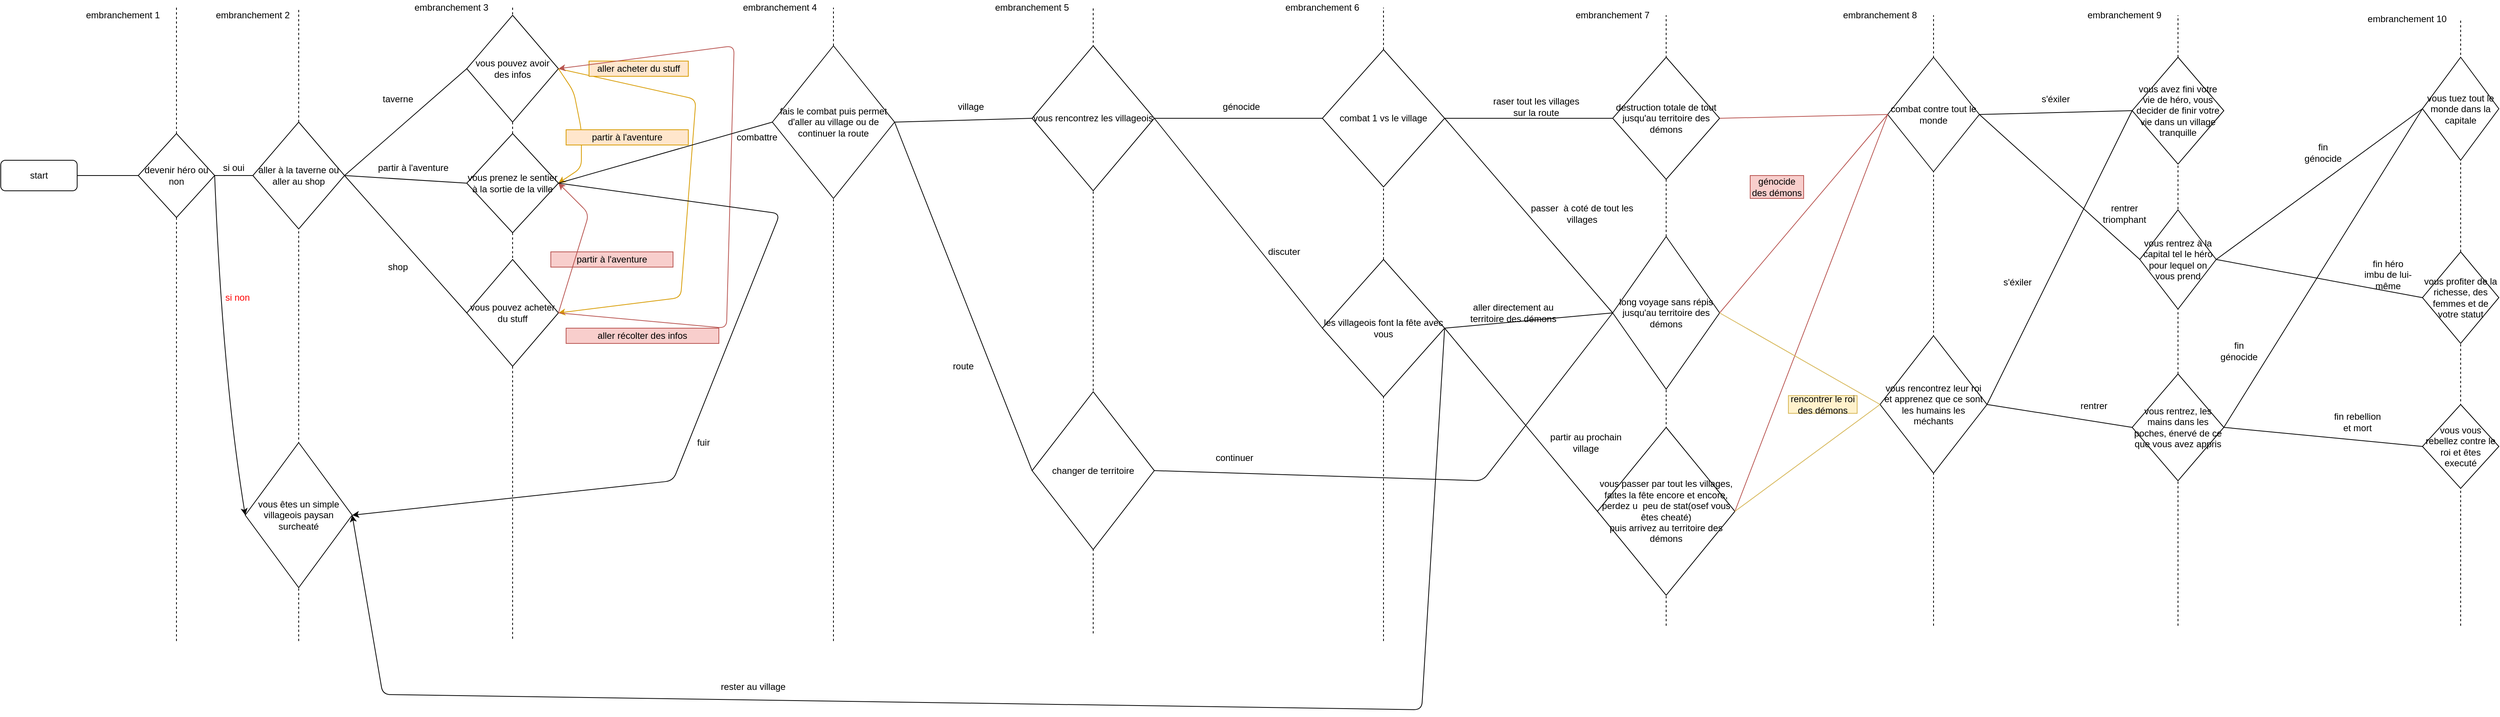 <mxfile version="12.4.8" type="device"><diagram id="WNR3IJRcRdS5rpUa098P" name="Page-1"><mxGraphModel dx="1221" dy="676" grid="1" gridSize="10" guides="1" tooltips="1" connect="1" arrows="1" fold="1" page="1" pageScale="1" pageWidth="827" pageHeight="1169" math="0" shadow="0"><root><mxCell id="0"/><mxCell id="1" parent="0"/><mxCell id="Y3_KCxADAVXzS3oH3zHG-21" value="" style="endArrow=none;dashed=1;html=1;" edge="1" parent="1" source="Y3_KCxADAVXzS3oH3zHG-20"><mxGeometry width="50" height="50" relative="1" as="geometry"><mxPoint x="1100" y="870" as="sourcePoint"/><mxPoint x="1100" y="40" as="targetPoint"/></mxGeometry></mxCell><mxCell id="ZZHbnm0eMtuZNwXHr5Hz-12" value="" style="endArrow=none;dashed=1;html=1;" parent="1" target="ZZHbnm0eMtuZNwXHr5Hz-11" edge="1"><mxGeometry width="50" height="50" relative="1" as="geometry"><mxPoint x="400" y="870" as="sourcePoint"/><mxPoint x="400" y="40" as="targetPoint"/></mxGeometry></mxCell><mxCell id="ZZHbnm0eMtuZNwXHr5Hz-1" value="devenir héro ou non" style="rhombus;whiteSpace=wrap;html=1;" parent="1" vertex="1"><mxGeometry x="190" y="205" width="100" height="110" as="geometry"/></mxCell><mxCell id="ZZHbnm0eMtuZNwXHr5Hz-2" value="start" style="rounded=1;whiteSpace=wrap;html=1;" parent="1" vertex="1"><mxGeometry x="10" y="240" width="100" height="40" as="geometry"/></mxCell><mxCell id="ZZHbnm0eMtuZNwXHr5Hz-3" value="" style="endArrow=none;dashed=1;html=1;entryX=0.5;entryY=0;entryDx=0;entryDy=0;" parent="1" target="ZZHbnm0eMtuZNwXHr5Hz-1" edge="1"><mxGeometry width="50" height="50" relative="1" as="geometry"><mxPoint x="240" y="40" as="sourcePoint"/><mxPoint x="90" y="340" as="targetPoint"/></mxGeometry></mxCell><mxCell id="ZZHbnm0eMtuZNwXHr5Hz-4" value="" style="endArrow=none;dashed=1;html=1;entryX=0.5;entryY=1;entryDx=0;entryDy=0;" parent="1" target="ZZHbnm0eMtuZNwXHr5Hz-1" edge="1"><mxGeometry width="50" height="50" relative="1" as="geometry"><mxPoint x="240" y="870" as="sourcePoint"/><mxPoint x="90" y="340" as="targetPoint"/></mxGeometry></mxCell><mxCell id="ZZHbnm0eMtuZNwXHr5Hz-5" value="embranchement 1" style="text;html=1;strokeColor=none;fillColor=none;align=center;verticalAlign=middle;whiteSpace=wrap;rounded=0;" parent="1" vertex="1"><mxGeometry x="110" y="40" width="120" height="20" as="geometry"/></mxCell><mxCell id="ZZHbnm0eMtuZNwXHr5Hz-6" value="" style="endArrow=none;html=1;entryX=1;entryY=0.5;entryDx=0;entryDy=0;exitX=0;exitY=0.5;exitDx=0;exitDy=0;" parent="1" source="ZZHbnm0eMtuZNwXHr5Hz-1" target="ZZHbnm0eMtuZNwXHr5Hz-2" edge="1"><mxGeometry width="50" height="50" relative="1" as="geometry"><mxPoint x="10" y="590" as="sourcePoint"/><mxPoint x="60" y="540" as="targetPoint"/></mxGeometry></mxCell><mxCell id="ZZHbnm0eMtuZNwXHr5Hz-7" value="" style="endArrow=none;dashed=1;html=1;" parent="1" source="ZZHbnm0eMtuZNwXHr5Hz-11" edge="1"><mxGeometry width="50" height="50" relative="1" as="geometry"><mxPoint x="400" y="520" as="sourcePoint"/><mxPoint x="400" y="40" as="targetPoint"/></mxGeometry></mxCell><mxCell id="ZZHbnm0eMtuZNwXHr5Hz-8" value="vous êtes un simple villageois paysan surcheaté" style="rhombus;whiteSpace=wrap;html=1;" parent="1" vertex="1"><mxGeometry x="330" y="610" width="140" height="190" as="geometry"/></mxCell><mxCell id="ZZHbnm0eMtuZNwXHr5Hz-10" value="" style="curved=1;endArrow=classic;html=1;exitX=1;exitY=0.5;exitDx=0;exitDy=0;entryX=0;entryY=0.5;entryDx=0;entryDy=0;" parent="1" source="ZZHbnm0eMtuZNwXHr5Hz-1" target="ZZHbnm0eMtuZNwXHr5Hz-8" edge="1"><mxGeometry width="50" height="50" relative="1" as="geometry"><mxPoint x="10" y="590" as="sourcePoint"/><mxPoint x="990" y="330" as="targetPoint"/><Array as="points"><mxPoint x="300" y="520"/></Array></mxGeometry></mxCell><mxCell id="ZZHbnm0eMtuZNwXHr5Hz-11" value="aller à la taverne ou aller au shop" style="rhombus;whiteSpace=wrap;html=1;" parent="1" vertex="1"><mxGeometry x="340" y="190" width="120" height="140" as="geometry"/></mxCell><mxCell id="ZZHbnm0eMtuZNwXHr5Hz-13" value="" style="endArrow=none;html=1;exitX=0;exitY=0.5;exitDx=0;exitDy=0;" parent="1" source="ZZHbnm0eMtuZNwXHr5Hz-11" edge="1"><mxGeometry width="50" height="50" relative="1" as="geometry"><mxPoint x="10" y="690" as="sourcePoint"/><mxPoint x="290" y="260" as="targetPoint"/></mxGeometry></mxCell><mxCell id="ZZHbnm0eMtuZNwXHr5Hz-14" value="si non" style="text;html=1;align=center;verticalAlign=middle;whiteSpace=wrap;rounded=0;fontColor=#FF0000;" parent="1" vertex="1"><mxGeometry x="300" y="410" width="40" height="20" as="geometry"/></mxCell><mxCell id="ZZHbnm0eMtuZNwXHr5Hz-15" value="si oui" style="text;html=1;strokeColor=none;fillColor=none;align=center;verticalAlign=middle;whiteSpace=wrap;rounded=0;fontColor=#000000;" parent="1" vertex="1"><mxGeometry x="295" y="240" width="40" height="20" as="geometry"/></mxCell><mxCell id="ZZHbnm0eMtuZNwXHr5Hz-18" value="" style="endArrow=none;dashed=1;html=1;fontColor=#000000;" parent="1" source="ZZHbnm0eMtuZNwXHr5Hz-17" edge="1"><mxGeometry width="50" height="50" relative="1" as="geometry"><mxPoint x="520" y="40" as="sourcePoint"/><mxPoint x="680" y="870" as="targetPoint"/></mxGeometry></mxCell><mxCell id="ZZHbnm0eMtuZNwXHr5Hz-16" value="vous pouvez avoir des infos" style="rhombus;whiteSpace=wrap;html=1;" parent="1" vertex="1"><mxGeometry x="620" y="50" width="120" height="140" as="geometry"/></mxCell><mxCell id="ZZHbnm0eMtuZNwXHr5Hz-19" value="" style="endArrow=none;dashed=1;html=1;fontColor=#000000;" parent="1" target="ZZHbnm0eMtuZNwXHr5Hz-16" edge="1"><mxGeometry width="50" height="50" relative="1" as="geometry"><mxPoint x="680" y="40" as="sourcePoint"/><mxPoint x="520" y="520" as="targetPoint"/></mxGeometry></mxCell><mxCell id="ZZHbnm0eMtuZNwXHr5Hz-20" value="" style="endArrow=none;html=1;fontColor=#000000;entryX=1;entryY=0.5;entryDx=0;entryDy=0;exitX=0;exitY=0.5;exitDx=0;exitDy=0;" parent="1" source="ZZHbnm0eMtuZNwXHr5Hz-16" target="ZZHbnm0eMtuZNwXHr5Hz-11" edge="1"><mxGeometry width="50" height="50" relative="1" as="geometry"><mxPoint x="70" y="690" as="sourcePoint"/><mxPoint x="120" y="640" as="targetPoint"/></mxGeometry></mxCell><mxCell id="ZZHbnm0eMtuZNwXHr5Hz-21" value="" style="endArrow=none;html=1;fontColor=#000000;entryX=0;entryY=0.5;entryDx=0;entryDy=0;exitX=1;exitY=0.5;exitDx=0;exitDy=0;" parent="1" source="ZZHbnm0eMtuZNwXHr5Hz-11" target="ZZHbnm0eMtuZNwXHr5Hz-17" edge="1"><mxGeometry width="50" height="50" relative="1" as="geometry"><mxPoint x="70" y="690" as="sourcePoint"/><mxPoint x="520" y="380" as="targetPoint"/></mxGeometry></mxCell><mxCell id="ZZHbnm0eMtuZNwXHr5Hz-22" value="taverne" style="text;html=1;strokeColor=none;fillColor=none;align=center;verticalAlign=middle;whiteSpace=wrap;rounded=0;fontColor=#000000;" parent="1" vertex="1"><mxGeometry x="510" y="150" width="40" height="20" as="geometry"/></mxCell><mxCell id="ZZHbnm0eMtuZNwXHr5Hz-23" value="&lt;div&gt;shop&lt;/div&gt;" style="text;html=1;strokeColor=none;fillColor=none;align=center;verticalAlign=middle;whiteSpace=wrap;rounded=0;fontColor=#000000;direction=south;" parent="1" vertex="1"><mxGeometry x="520" y="360" width="20" height="40" as="geometry"/></mxCell><mxCell id="ZZHbnm0eMtuZNwXHr5Hz-24" value="embranchement 2" style="text;html=1;strokeColor=none;fillColor=none;align=center;verticalAlign=middle;whiteSpace=wrap;rounded=0;" parent="1" vertex="1"><mxGeometry x="280" y="40" width="120" height="20" as="geometry"/></mxCell><mxCell id="ZZHbnm0eMtuZNwXHr5Hz-27" value="embranchement 3" style="text;html=1;strokeColor=none;fillColor=none;align=center;verticalAlign=middle;whiteSpace=wrap;rounded=0;" parent="1" vertex="1"><mxGeometry x="540" y="30" width="120" height="20" as="geometry"/></mxCell><mxCell id="ZZHbnm0eMtuZNwXHr5Hz-17" value="vous pouvez acheter du stuff" style="rhombus;whiteSpace=wrap;html=1;" parent="1" vertex="1"><mxGeometry x="620" y="370" width="120" height="140" as="geometry"/></mxCell><mxCell id="Y3_KCxADAVXzS3oH3zHG-1" value="" style="endArrow=none;dashed=1;html=1;fontColor=#000000;" edge="1" parent="1" source="Y3_KCxADAVXzS3oH3zHG-2" target="ZZHbnm0eMtuZNwXHr5Hz-17"><mxGeometry width="50" height="50" relative="1" as="geometry"><mxPoint x="580" y="215" as="sourcePoint"/><mxPoint x="580" y="520" as="targetPoint"/></mxGeometry></mxCell><mxCell id="Y3_KCxADAVXzS3oH3zHG-2" value="vous prenez le sentier à la sortie de la ville" style="rhombus;whiteSpace=wrap;html=1;" vertex="1" parent="1"><mxGeometry x="620" y="205" width="120" height="130" as="geometry"/></mxCell><mxCell id="Y3_KCxADAVXzS3oH3zHG-3" value="" style="endArrow=none;dashed=1;html=1;fontColor=#000000;" edge="1" parent="1" source="ZZHbnm0eMtuZNwXHr5Hz-16" target="Y3_KCxADAVXzS3oH3zHG-2"><mxGeometry width="50" height="50" relative="1" as="geometry"><mxPoint x="580" y="190" as="sourcePoint"/><mxPoint x="580" y="355" as="targetPoint"/></mxGeometry></mxCell><mxCell id="Y3_KCxADAVXzS3oH3zHG-4" value="" style="endArrow=none;html=1;exitX=0;exitY=0.5;exitDx=0;exitDy=0;" edge="1" parent="1" source="Y3_KCxADAVXzS3oH3zHG-2"><mxGeometry width="50" height="50" relative="1" as="geometry"><mxPoint x="10" y="690" as="sourcePoint"/><mxPoint x="460" y="260" as="targetPoint"/></mxGeometry></mxCell><mxCell id="Y3_KCxADAVXzS3oH3zHG-6" value="partir à l'aventure" style="text;html=1;strokeColor=none;fillColor=none;align=center;verticalAlign=middle;whiteSpace=wrap;rounded=0;" vertex="1" parent="1"><mxGeometry x="470" y="240" width="160" height="20" as="geometry"/></mxCell><mxCell id="Y3_KCxADAVXzS3oH3zHG-9" value="" style="endArrow=classic;html=1;entryX=1;entryY=0.5;entryDx=0;entryDy=0;exitX=1;exitY=0.5;exitDx=0;exitDy=0;fillColor=#ffe6cc;strokeColor=#d79b00;" edge="1" parent="1" source="ZZHbnm0eMtuZNwXHr5Hz-16" target="Y3_KCxADAVXzS3oH3zHG-2"><mxGeometry width="50" height="50" relative="1" as="geometry"><mxPoint x="10" y="940" as="sourcePoint"/><mxPoint x="60" y="890" as="targetPoint"/><Array as="points"><mxPoint x="760" y="150"/><mxPoint x="770" y="200"/><mxPoint x="770" y="250"/></Array></mxGeometry></mxCell><mxCell id="Y3_KCxADAVXzS3oH3zHG-11" value="partir à l'aventure" style="text;html=1;strokeColor=#b85450;fillColor=#f8cecc;align=center;verticalAlign=middle;whiteSpace=wrap;rounded=0;" vertex="1" parent="1"><mxGeometry x="730" y="360" width="160" height="20" as="geometry"/></mxCell><mxCell id="Y3_KCxADAVXzS3oH3zHG-13" value="" style="endArrow=classic;html=1;entryX=1;entryY=0.5;entryDx=0;entryDy=0;fillColor=#ffe6cc;strokeColor=#d79b00;" edge="1" parent="1" target="ZZHbnm0eMtuZNwXHr5Hz-17"><mxGeometry width="50" height="50" relative="1" as="geometry"><mxPoint x="740" y="120" as="sourcePoint"/><mxPoint x="60" y="930" as="targetPoint"/><Array as="points"><mxPoint x="920" y="160"/><mxPoint x="900" y="420"/></Array></mxGeometry></mxCell><mxCell id="Y3_KCxADAVXzS3oH3zHG-14" value="aller acheter du stuff" style="text;html=1;strokeColor=#d79b00;fillColor=#ffe6cc;align=center;verticalAlign=middle;whiteSpace=wrap;rounded=0;" vertex="1" parent="1"><mxGeometry x="780" y="110" width="130" height="20" as="geometry"/></mxCell><mxCell id="Y3_KCxADAVXzS3oH3zHG-15" value="" style="endArrow=classic;html=1;entryX=1;entryY=0.5;entryDx=0;entryDy=0;fillColor=#f8cecc;strokeColor=#b85450;" edge="1" parent="1" target="Y3_KCxADAVXzS3oH3zHG-2"><mxGeometry width="50" height="50" relative="1" as="geometry"><mxPoint x="740" y="440" as="sourcePoint"/><mxPoint x="860" y="400" as="targetPoint"/><Array as="points"><mxPoint x="780" y="310"/></Array></mxGeometry></mxCell><mxCell id="Y3_KCxADAVXzS3oH3zHG-16" value="partir à l'aventure" style="text;html=1;strokeColor=#d79b00;fillColor=#ffe6cc;align=center;verticalAlign=middle;whiteSpace=wrap;rounded=0;" vertex="1" parent="1"><mxGeometry x="750" y="200" width="160" height="20" as="geometry"/></mxCell><mxCell id="Y3_KCxADAVXzS3oH3zHG-17" value="" style="endArrow=classic;html=1;exitX=1;exitY=0.5;exitDx=0;exitDy=0;fillColor=#f8cecc;strokeColor=#b85450;" edge="1" parent="1" source="ZZHbnm0eMtuZNwXHr5Hz-17"><mxGeometry width="50" height="50" relative="1" as="geometry"><mxPoint x="790" y="510" as="sourcePoint"/><mxPoint x="740" y="120" as="targetPoint"/><Array as="points"><mxPoint x="960" y="460"/><mxPoint x="970" y="90"/></Array></mxGeometry></mxCell><mxCell id="Y3_KCxADAVXzS3oH3zHG-18" value="aller récolter des infos" style="text;html=1;strokeColor=#b85450;fillColor=#f8cecc;align=center;verticalAlign=middle;whiteSpace=wrap;rounded=0;" vertex="1" parent="1"><mxGeometry x="750" y="460" width="200" height="20" as="geometry"/></mxCell><mxCell id="Y3_KCxADAVXzS3oH3zHG-19" value="" style="endArrow=none;html=1;entryX=1;entryY=0.5;entryDx=0;entryDy=0;exitX=0;exitY=0.5;exitDx=0;exitDy=0;" edge="1" parent="1" source="Y3_KCxADAVXzS3oH3zHG-20" target="Y3_KCxADAVXzS3oH3zHG-2"><mxGeometry width="50" height="50" relative="1" as="geometry"><mxPoint x="1050" y="270" as="sourcePoint"/><mxPoint x="60" y="890" as="targetPoint"/></mxGeometry></mxCell><mxCell id="Y3_KCxADAVXzS3oH3zHG-22" value="embranchement 4" style="text;html=1;strokeColor=none;fillColor=none;align=center;verticalAlign=middle;whiteSpace=wrap;rounded=0;" vertex="1" parent="1"><mxGeometry x="970" y="30" width="120" height="20" as="geometry"/></mxCell><mxCell id="Y3_KCxADAVXzS3oH3zHG-20" value="fais le combat puis permet d'aller au village ou de continuer la route" style="rhombus;whiteSpace=wrap;html=1;" vertex="1" parent="1"><mxGeometry x="1020" y="90" width="160" height="200" as="geometry"/></mxCell><mxCell id="Y3_KCxADAVXzS3oH3zHG-23" value="" style="endArrow=none;dashed=1;html=1;" edge="1" parent="1" target="Y3_KCxADAVXzS3oH3zHG-20"><mxGeometry width="50" height="50" relative="1" as="geometry"><mxPoint x="1100" y="870.0" as="sourcePoint"/><mxPoint x="1100" y="40" as="targetPoint"/></mxGeometry></mxCell><mxCell id="Y3_KCxADAVXzS3oH3zHG-24" value="combattre" style="text;html=1;strokeColor=none;fillColor=none;align=center;verticalAlign=middle;whiteSpace=wrap;rounded=0;" vertex="1" parent="1"><mxGeometry x="980" y="200" width="40" height="20" as="geometry"/></mxCell><mxCell id="Y3_KCxADAVXzS3oH3zHG-26" value="" style="endArrow=classic;html=1;exitX=1;exitY=0.5;exitDx=0;exitDy=0;entryX=1;entryY=0.5;entryDx=0;entryDy=0;" edge="1" parent="1" source="Y3_KCxADAVXzS3oH3zHG-2" target="ZZHbnm0eMtuZNwXHr5Hz-8"><mxGeometry width="50" height="50" relative="1" as="geometry"><mxPoint x="740" y="280" as="sourcePoint"/><mxPoint x="360" y="890" as="targetPoint"/><Array as="points"><mxPoint x="1030" y="310"/><mxPoint x="890" y="660"/></Array></mxGeometry></mxCell><mxCell id="Y3_KCxADAVXzS3oH3zHG-27" value="fuir" style="text;html=1;strokeColor=none;fillColor=none;align=center;verticalAlign=middle;whiteSpace=wrap;rounded=0;" vertex="1" parent="1"><mxGeometry x="910" y="600" width="40" height="20" as="geometry"/></mxCell><mxCell id="Y3_KCxADAVXzS3oH3zHG-28" value="" style="endArrow=none;dashed=1;html=1;" edge="1" parent="1"><mxGeometry width="50" height="50" relative="1" as="geometry"><mxPoint x="1440" y="860" as="sourcePoint"/><mxPoint x="1440" y="40" as="targetPoint"/></mxGeometry></mxCell><mxCell id="Y3_KCxADAVXzS3oH3zHG-29" value="embranchement 5" style="text;html=1;strokeColor=none;fillColor=none;align=center;verticalAlign=middle;whiteSpace=wrap;rounded=0;" vertex="1" parent="1"><mxGeometry x="1300" y="30" width="120" height="20" as="geometry"/></mxCell><mxCell id="Y3_KCxADAVXzS3oH3zHG-30" value="changer de territoire" style="rhombus;whiteSpace=wrap;html=1;" vertex="1" parent="1"><mxGeometry x="1360" y="543.29" width="160" height="206.71" as="geometry"/></mxCell><mxCell id="Y3_KCxADAVXzS3oH3zHG-31" value="&lt;div&gt;vous rencontrez les villageois&lt;/div&gt;" style="rhombus;whiteSpace=wrap;html=1;" vertex="1" parent="1"><mxGeometry x="1360" y="90" width="160" height="190" as="geometry"/></mxCell><mxCell id="Y3_KCxADAVXzS3oH3zHG-32" value="" style="endArrow=none;html=1;entryX=1;entryY=0.5;entryDx=0;entryDy=0;exitX=0;exitY=0.5;exitDx=0;exitDy=0;" edge="1" parent="1" source="Y3_KCxADAVXzS3oH3zHG-30" target="Y3_KCxADAVXzS3oH3zHG-20"><mxGeometry width="50" height="50" relative="1" as="geometry"><mxPoint x="470" y="940" as="sourcePoint"/><mxPoint x="520" y="890" as="targetPoint"/></mxGeometry></mxCell><mxCell id="Y3_KCxADAVXzS3oH3zHG-33" value="" style="endArrow=none;html=1;entryX=0;entryY=0.5;entryDx=0;entryDy=0;" edge="1" parent="1" target="Y3_KCxADAVXzS3oH3zHG-31"><mxGeometry width="50" height="50" relative="1" as="geometry"><mxPoint x="1180" y="190" as="sourcePoint"/><mxPoint x="520" y="890" as="targetPoint"/></mxGeometry></mxCell><mxCell id="Y3_KCxADAVXzS3oH3zHG-34" value="village" style="text;html=1;strokeColor=none;fillColor=none;align=center;verticalAlign=middle;whiteSpace=wrap;rounded=0;" vertex="1" parent="1"><mxGeometry x="1260" y="160" width="40" height="20" as="geometry"/></mxCell><mxCell id="Y3_KCxADAVXzS3oH3zHG-35" value="route" style="text;html=1;strokeColor=none;fillColor=none;align=center;verticalAlign=middle;whiteSpace=wrap;rounded=0;" vertex="1" parent="1"><mxGeometry x="1250" y="500" width="40" height="20" as="geometry"/></mxCell><mxCell id="Y3_KCxADAVXzS3oH3zHG-36" value="" style="endArrow=none;dashed=1;html=1;" edge="1" parent="1" source="Y3_KCxADAVXzS3oH3zHG-38"><mxGeometry width="50" height="50" relative="1" as="geometry"><mxPoint x="1820" y="870" as="sourcePoint"/><mxPoint x="1820" y="40" as="targetPoint"/></mxGeometry></mxCell><mxCell id="Y3_KCxADAVXzS3oH3zHG-37" value="embranchement 6" style="text;html=1;strokeColor=none;fillColor=none;align=center;verticalAlign=middle;whiteSpace=wrap;rounded=0;" vertex="1" parent="1"><mxGeometry x="1680" y="30" width="120" height="20" as="geometry"/></mxCell><mxCell id="Y3_KCxADAVXzS3oH3zHG-38" value="combat 1 vs le village" style="rhombus;whiteSpace=wrap;html=1;" vertex="1" parent="1"><mxGeometry x="1740" y="95" width="160" height="180" as="geometry"/></mxCell><mxCell id="Y3_KCxADAVXzS3oH3zHG-39" value="" style="endArrow=none;dashed=1;html=1;" edge="1" parent="1" source="Y3_KCxADAVXzS3oH3zHG-42" target="Y3_KCxADAVXzS3oH3zHG-38"><mxGeometry width="50" height="50" relative="1" as="geometry"><mxPoint x="1820" y="870.0" as="sourcePoint"/><mxPoint x="1820" y="40" as="targetPoint"/></mxGeometry></mxCell><mxCell id="Y3_KCxADAVXzS3oH3zHG-40" value="" style="endArrow=none;html=1;entryX=0;entryY=0.5;entryDx=0;entryDy=0;exitX=1;exitY=0.5;exitDx=0;exitDy=0;" edge="1" parent="1" source="Y3_KCxADAVXzS3oH3zHG-31" target="Y3_KCxADAVXzS3oH3zHG-38"><mxGeometry width="50" height="50" relative="1" as="geometry"><mxPoint x="690" y="940" as="sourcePoint"/><mxPoint x="740" y="890" as="targetPoint"/></mxGeometry></mxCell><mxCell id="Y3_KCxADAVXzS3oH3zHG-41" value="génocide" style="text;html=1;strokeColor=none;fillColor=none;align=center;verticalAlign=middle;whiteSpace=wrap;rounded=0;" vertex="1" parent="1"><mxGeometry x="1614" y="160" width="40" height="20" as="geometry"/></mxCell><mxCell id="Y3_KCxADAVXzS3oH3zHG-42" value="les villageois font la fête avec vous" style="rhombus;whiteSpace=wrap;html=1;" vertex="1" parent="1"><mxGeometry x="1740" y="370" width="160" height="180" as="geometry"/></mxCell><mxCell id="Y3_KCxADAVXzS3oH3zHG-43" value="" style="endArrow=none;dashed=1;html=1;" edge="1" parent="1" target="Y3_KCxADAVXzS3oH3zHG-42"><mxGeometry width="50" height="50" relative="1" as="geometry"><mxPoint x="1820" y="870.0" as="sourcePoint"/><mxPoint x="1820" y="275" as="targetPoint"/></mxGeometry></mxCell><mxCell id="Y3_KCxADAVXzS3oH3zHG-44" value="" style="endArrow=none;html=1;entryX=0;entryY=0.5;entryDx=0;entryDy=0;exitX=1;exitY=0.5;exitDx=0;exitDy=0;" edge="1" parent="1" source="Y3_KCxADAVXzS3oH3zHG-31" target="Y3_KCxADAVXzS3oH3zHG-42"><mxGeometry width="50" height="50" relative="1" as="geometry"><mxPoint x="1660" y="440" as="sourcePoint"/><mxPoint x="1710" y="390" as="targetPoint"/></mxGeometry></mxCell><mxCell id="Y3_KCxADAVXzS3oH3zHG-45" value="&lt;div&gt;discuter&lt;/div&gt;" style="text;html=1;strokeColor=none;fillColor=none;align=center;verticalAlign=middle;whiteSpace=wrap;rounded=0;" vertex="1" parent="1"><mxGeometry x="1670" y="350" width="40" height="20" as="geometry"/></mxCell><mxCell id="Y3_KCxADAVXzS3oH3zHG-46" value="" style="endArrow=classic;html=1;exitX=1;exitY=0.5;exitDx=0;exitDy=0;entryX=1;entryY=0.5;entryDx=0;entryDy=0;" edge="1" parent="1" source="Y3_KCxADAVXzS3oH3zHG-42" target="ZZHbnm0eMtuZNwXHr5Hz-8"><mxGeometry width="50" height="50" relative="1" as="geometry"><mxPoint x="100" y="940" as="sourcePoint"/><mxPoint x="150" y="890" as="targetPoint"/><Array as="points"><mxPoint x="1870" y="960"/><mxPoint x="510" y="940"/></Array></mxGeometry></mxCell><mxCell id="Y3_KCxADAVXzS3oH3zHG-48" value="rester au village" style="text;html=1;strokeColor=none;fillColor=none;align=center;verticalAlign=middle;whiteSpace=wrap;rounded=0;" vertex="1" parent="1"><mxGeometry x="940" y="920" width="110" height="20" as="geometry"/></mxCell><mxCell id="Y3_KCxADAVXzS3oH3zHG-51" value="" style="endArrow=none;dashed=1;html=1;" edge="1" parent="1"><mxGeometry width="50" height="50" relative="1" as="geometry"><mxPoint x="2190" y="850" as="sourcePoint"/><mxPoint x="2190" y="50" as="targetPoint"/></mxGeometry></mxCell><mxCell id="Y3_KCxADAVXzS3oH3zHG-52" value="embranchement 7" style="text;html=1;strokeColor=none;fillColor=none;align=center;verticalAlign=middle;whiteSpace=wrap;rounded=0;" vertex="1" parent="1"><mxGeometry x="2060" y="40" width="120" height="20" as="geometry"/></mxCell><mxCell id="Y3_KCxADAVXzS3oH3zHG-55" value="destruction totale de tout jusqu'au territoire des démons" style="rhombus;whiteSpace=wrap;html=1;direction=east;" vertex="1" parent="1"><mxGeometry x="2120" y="105" width="140" height="160" as="geometry"/></mxCell><mxCell id="Y3_KCxADAVXzS3oH3zHG-56" value="" style="endArrow=none;html=1;entryX=0;entryY=0.5;entryDx=0;entryDy=0;exitX=1;exitY=0.5;exitDx=0;exitDy=0;" edge="1" parent="1" source="Y3_KCxADAVXzS3oH3zHG-38" target="Y3_KCxADAVXzS3oH3zHG-55"><mxGeometry width="50" height="50" relative="1" as="geometry"><mxPoint x="1960" y="280" as="sourcePoint"/><mxPoint x="2010" y="230" as="targetPoint"/></mxGeometry></mxCell><mxCell id="Y3_KCxADAVXzS3oH3zHG-57" value="raser tout les villages sur la route" style="text;html=1;strokeColor=none;fillColor=none;align=center;verticalAlign=middle;whiteSpace=wrap;rounded=0;" vertex="1" parent="1"><mxGeometry x="1960" y="160" width="120" height="20" as="geometry"/></mxCell><mxCell id="Y3_KCxADAVXzS3oH3zHG-58" value="" style="endArrow=none;html=1;entryX=1;entryY=0.5;entryDx=0;entryDy=0;exitX=0;exitY=0.5;exitDx=0;exitDy=0;" edge="1" parent="1" source="Y3_KCxADAVXzS3oH3zHG-59" target="Y3_KCxADAVXzS3oH3zHG-38"><mxGeometry width="50" height="50" relative="1" as="geometry"><mxPoint x="2110" y="440" as="sourcePoint"/><mxPoint x="2040" y="550" as="targetPoint"/></mxGeometry></mxCell><mxCell id="Y3_KCxADAVXzS3oH3zHG-59" value="long voyage sans répis jusqu'au territoire des démons" style="rhombus;whiteSpace=wrap;html=1;" vertex="1" parent="1"><mxGeometry x="2120" y="340" width="140" height="200" as="geometry"/></mxCell><mxCell id="Y3_KCxADAVXzS3oH3zHG-60" value="passer&amp;nbsp; à coté de tout les villages" style="text;html=1;strokeColor=none;fillColor=none;align=center;verticalAlign=middle;whiteSpace=wrap;rounded=0;" vertex="1" parent="1"><mxGeometry x="2010" y="300" width="140" height="20" as="geometry"/></mxCell><mxCell id="Y3_KCxADAVXzS3oH3zHG-61" value="" style="endArrow=none;html=1;entryX=1;entryY=0.5;entryDx=0;entryDy=0;exitX=0;exitY=0.5;exitDx=0;exitDy=0;" edge="1" parent="1" source="Y3_KCxADAVXzS3oH3zHG-59" target="Y3_KCxADAVXzS3oH3zHG-30"><mxGeometry width="50" height="50" relative="1" as="geometry"><mxPoint x="1650" y="740" as="sourcePoint"/><mxPoint x="1700" y="690" as="targetPoint"/><Array as="points"><mxPoint x="1950" y="660"/></Array></mxGeometry></mxCell><mxCell id="Y3_KCxADAVXzS3oH3zHG-62" value="continuer" style="text;html=1;strokeColor=none;fillColor=none;align=center;verticalAlign=middle;whiteSpace=wrap;rounded=0;" vertex="1" parent="1"><mxGeometry x="1590" y="620" width="70" height="20" as="geometry"/></mxCell><mxCell id="Y3_KCxADAVXzS3oH3zHG-64" value="" style="endArrow=none;html=1;entryX=1;entryY=0.5;entryDx=0;entryDy=0;exitX=0;exitY=0.5;exitDx=0;exitDy=0;" edge="1" parent="1" source="Y3_KCxADAVXzS3oH3zHG-59" target="Y3_KCxADAVXzS3oH3zHG-42"><mxGeometry width="50" height="50" relative="1" as="geometry"><mxPoint x="2020" y="750" as="sourcePoint"/><mxPoint x="2070" y="700" as="targetPoint"/></mxGeometry></mxCell><mxCell id="Y3_KCxADAVXzS3oH3zHG-65" value="partir au prochain village" style="text;html=1;strokeColor=none;fillColor=none;align=center;verticalAlign=middle;whiteSpace=wrap;rounded=0;" vertex="1" parent="1"><mxGeometry x="2030" y="600" width="110" height="20" as="geometry"/></mxCell><mxCell id="Y3_KCxADAVXzS3oH3zHG-68" value="aller directement au territoire des démons" style="text;html=1;strokeColor=none;fillColor=none;align=center;verticalAlign=middle;whiteSpace=wrap;rounded=0;" vertex="1" parent="1"><mxGeometry x="1930" y="430" width="120" height="20" as="geometry"/></mxCell><mxCell id="Y3_KCxADAVXzS3oH3zHG-69" value="&lt;div&gt;vous passer par tout les villages, faites la fête encore et encore, perdez u&amp;nbsp; peu de stat(osef vous êtes cheaté)&lt;/div&gt;&lt;div&gt;puis arrivez au territoire des démons&lt;br&gt;&lt;/div&gt;" style="rhombus;whiteSpace=wrap;html=1;" vertex="1" parent="1"><mxGeometry x="2100" y="590" width="180" height="220" as="geometry"/></mxCell><mxCell id="Y3_KCxADAVXzS3oH3zHG-71" value="" style="endArrow=none;html=1;exitX=0;exitY=0.5;exitDx=0;exitDy=0;" edge="1" parent="1" source="Y3_KCxADAVXzS3oH3zHG-69"><mxGeometry width="50" height="50" relative="1" as="geometry"><mxPoint x="1930" y="570" as="sourcePoint"/><mxPoint x="1900" y="460" as="targetPoint"/></mxGeometry></mxCell><mxCell id="Y3_KCxADAVXzS3oH3zHG-72" value="" style="endArrow=none;dashed=1;html=1;" edge="1" parent="1"><mxGeometry width="50" height="50" relative="1" as="geometry"><mxPoint x="2540" y="850" as="sourcePoint"/><mxPoint x="2540" y="50" as="targetPoint"/></mxGeometry></mxCell><mxCell id="Y3_KCxADAVXzS3oH3zHG-73" value="embranchement 8" style="text;html=1;strokeColor=none;fillColor=none;align=center;verticalAlign=middle;whiteSpace=wrap;rounded=0;" vertex="1" parent="1"><mxGeometry x="2410" y="40" width="120" height="20" as="geometry"/></mxCell><mxCell id="Y3_KCxADAVXzS3oH3zHG-74" value="combat contre tout le monde" style="rhombus;whiteSpace=wrap;html=1;" vertex="1" parent="1"><mxGeometry x="2480" y="105" width="120" height="150" as="geometry"/></mxCell><mxCell id="Y3_KCxADAVXzS3oH3zHG-76" value="" style="endArrow=none;html=1;entryX=1;entryY=0.5;entryDx=0;entryDy=0;exitX=0;exitY=0.5;exitDx=0;exitDy=0;fillColor=#f8cecc;strokeColor=#b85450;" edge="1" parent="1" source="Y3_KCxADAVXzS3oH3zHG-74" target="Y3_KCxADAVXzS3oH3zHG-55"><mxGeometry width="50" height="50" relative="1" as="geometry"><mxPoint x="2390" y="400" as="sourcePoint"/><mxPoint x="2440" y="350" as="targetPoint"/></mxGeometry></mxCell><mxCell id="Y3_KCxADAVXzS3oH3zHG-77" value="" style="endArrow=none;html=1;entryX=0;entryY=0.5;entryDx=0;entryDy=0;exitX=1;exitY=0.5;exitDx=0;exitDy=0;fillColor=#f8cecc;strokeColor=#b85450;" edge="1" parent="1" source="Y3_KCxADAVXzS3oH3zHG-59" target="Y3_KCxADAVXzS3oH3zHG-74"><mxGeometry width="50" height="50" relative="1" as="geometry"><mxPoint x="2280" y="460" as="sourcePoint"/><mxPoint x="2330" y="410" as="targetPoint"/></mxGeometry></mxCell><mxCell id="Y3_KCxADAVXzS3oH3zHG-78" value="" style="endArrow=none;html=1;exitX=1;exitY=0.5;exitDx=0;exitDy=0;entryX=0;entryY=0.5;entryDx=0;entryDy=0;fillColor=#f8cecc;strokeColor=#b85450;" edge="1" parent="1" source="Y3_KCxADAVXzS3oH3zHG-69" target="Y3_KCxADAVXzS3oH3zHG-74"><mxGeometry width="50" height="50" relative="1" as="geometry"><mxPoint x="2320" y="690" as="sourcePoint"/><mxPoint x="2370" y="640" as="targetPoint"/></mxGeometry></mxCell><mxCell id="Y3_KCxADAVXzS3oH3zHG-79" value="génocide des démons" style="text;html=1;strokeColor=#b85450;fillColor=#f8cecc;align=center;verticalAlign=middle;whiteSpace=wrap;rounded=0;" vertex="1" parent="1"><mxGeometry x="2300" y="260" width="70" height="30" as="geometry"/></mxCell><mxCell id="Y3_KCxADAVXzS3oH3zHG-80" value="" style="endArrow=none;html=1;exitX=0;exitY=0.5;exitDx=0;exitDy=0;fillColor=#fff2cc;strokeColor=#d6b656;" edge="1" parent="1" source="Y3_KCxADAVXzS3oH3zHG-81"><mxGeometry width="50" height="50" relative="1" as="geometry"><mxPoint x="2420" y="560" as="sourcePoint"/><mxPoint x="2260" y="440" as="targetPoint"/></mxGeometry></mxCell><mxCell id="Y3_KCxADAVXzS3oH3zHG-81" value="vous rencontrez leur roi et apprenez que ce sont les humains les méchants" style="rhombus;whiteSpace=wrap;html=1;" vertex="1" parent="1"><mxGeometry x="2470" y="470" width="140" height="180" as="geometry"/></mxCell><mxCell id="Y3_KCxADAVXzS3oH3zHG-82" value="" style="endArrow=none;html=1;entryX=0;entryY=0.5;entryDx=0;entryDy=0;fillColor=#fff2cc;strokeColor=#d6b656;" edge="1" parent="1" target="Y3_KCxADAVXzS3oH3zHG-81"><mxGeometry width="50" height="50" relative="1" as="geometry"><mxPoint x="2280" y="700" as="sourcePoint"/><mxPoint x="2390" y="680" as="targetPoint"/></mxGeometry></mxCell><mxCell id="Y3_KCxADAVXzS3oH3zHG-83" value="rencontrer le roi des démons" style="text;html=1;strokeColor=#d6b656;fillColor=#fff2cc;align=center;verticalAlign=middle;whiteSpace=wrap;rounded=0;" vertex="1" parent="1"><mxGeometry x="2350" y="548.36" width="90" height="23.29" as="geometry"/></mxCell><mxCell id="Y3_KCxADAVXzS3oH3zHG-84" value="" style="endArrow=none;dashed=1;html=1;" edge="1" parent="1" source="Y3_KCxADAVXzS3oH3zHG-86"><mxGeometry width="50" height="50" relative="1" as="geometry"><mxPoint x="2860" y="850" as="sourcePoint"/><mxPoint x="2860" y="50" as="targetPoint"/></mxGeometry></mxCell><mxCell id="Y3_KCxADAVXzS3oH3zHG-85" value="embranchement 9" style="text;html=1;strokeColor=none;fillColor=none;align=center;verticalAlign=middle;whiteSpace=wrap;rounded=0;" vertex="1" parent="1"><mxGeometry x="2730" y="40" width="120" height="20" as="geometry"/></mxCell><mxCell id="Y3_KCxADAVXzS3oH3zHG-86" value="vous avez fini votre vie de héro, vous decider de finir votre vie dans un village tranquille" style="rhombus;whiteSpace=wrap;html=1;" vertex="1" parent="1"><mxGeometry x="2800" y="105" width="120" height="140" as="geometry"/></mxCell><mxCell id="Y3_KCxADAVXzS3oH3zHG-87" value="" style="endArrow=none;dashed=1;html=1;" edge="1" parent="1" target="Y3_KCxADAVXzS3oH3zHG-86"><mxGeometry width="50" height="50" relative="1" as="geometry"><mxPoint x="2860" y="850" as="sourcePoint"/><mxPoint x="2860" y="50" as="targetPoint"/></mxGeometry></mxCell><mxCell id="Y3_KCxADAVXzS3oH3zHG-88" value="" style="endArrow=none;html=1;entryX=1;entryY=0.5;entryDx=0;entryDy=0;exitX=0;exitY=0.5;exitDx=0;exitDy=0;" edge="1" parent="1" source="Y3_KCxADAVXzS3oH3zHG-86" target="Y3_KCxADAVXzS3oH3zHG-74"><mxGeometry width="50" height="50" relative="1" as="geometry"><mxPoint x="2790" y="180" as="sourcePoint"/><mxPoint x="2680" y="230" as="targetPoint"/></mxGeometry></mxCell><mxCell id="Y3_KCxADAVXzS3oH3zHG-89" value="s'éxiler" style="text;html=1;strokeColor=none;fillColor=none;align=center;verticalAlign=middle;whiteSpace=wrap;rounded=0;" vertex="1" parent="1"><mxGeometry x="2680" y="150" width="40" height="20" as="geometry"/></mxCell><mxCell id="Y3_KCxADAVXzS3oH3zHG-90" value="rentrer triomphant" style="text;html=1;strokeColor=none;fillColor=none;align=center;verticalAlign=middle;whiteSpace=wrap;rounded=0;" vertex="1" parent="1"><mxGeometry x="2770" y="300" width="40" height="20" as="geometry"/></mxCell><mxCell id="Y3_KCxADAVXzS3oH3zHG-91" value="vous rentrez à la capital tel le héro pour lequel on vous prend" style="rhombus;whiteSpace=wrap;html=1;" vertex="1" parent="1"><mxGeometry x="2810" y="305" width="100" height="130" as="geometry"/></mxCell><mxCell id="Y3_KCxADAVXzS3oH3zHG-92" value="" style="endArrow=none;html=1;entryX=1;entryY=0.5;entryDx=0;entryDy=0;exitX=0;exitY=0.5;exitDx=0;exitDy=0;" edge="1" parent="1" source="Y3_KCxADAVXzS3oH3zHG-91" target="Y3_KCxADAVXzS3oH3zHG-74"><mxGeometry width="50" height="50" relative="1" as="geometry"><mxPoint x="2700" y="440" as="sourcePoint"/><mxPoint x="2750" y="390" as="targetPoint"/></mxGeometry></mxCell><mxCell id="Y3_KCxADAVXzS3oH3zHG-93" value="" style="endArrow=none;html=1;exitX=1;exitY=0.5;exitDx=0;exitDy=0;entryX=0;entryY=0.5;entryDx=0;entryDy=0;" edge="1" parent="1" source="Y3_KCxADAVXzS3oH3zHG-81" target="Y3_KCxADAVXzS3oH3zHG-86"><mxGeometry width="50" height="50" relative="1" as="geometry"><mxPoint x="2670" y="540" as="sourcePoint"/><mxPoint x="2720" y="490" as="targetPoint"/></mxGeometry></mxCell><mxCell id="Y3_KCxADAVXzS3oH3zHG-94" value="s'éxiler" style="text;html=1;strokeColor=none;fillColor=none;align=center;verticalAlign=middle;whiteSpace=wrap;rounded=0;" vertex="1" parent="1"><mxGeometry x="2630" y="390" width="40" height="20" as="geometry"/></mxCell><mxCell id="Y3_KCxADAVXzS3oH3zHG-95" value="vous rentrez, les mains dans les poches, énervé de ce que vous avez appris" style="rhombus;whiteSpace=wrap;html=1;" vertex="1" parent="1"><mxGeometry x="2800" y="520" width="120" height="140" as="geometry"/></mxCell><mxCell id="Y3_KCxADAVXzS3oH3zHG-96" value="" style="endArrow=none;html=1;exitX=0;exitY=0.5;exitDx=0;exitDy=0;" edge="1" parent="1" source="Y3_KCxADAVXzS3oH3zHG-95"><mxGeometry width="50" height="50" relative="1" as="geometry"><mxPoint x="2680" y="670" as="sourcePoint"/><mxPoint x="2610" y="560" as="targetPoint"/></mxGeometry></mxCell><mxCell id="Y3_KCxADAVXzS3oH3zHG-97" value="rentrer" style="text;html=1;strokeColor=none;fillColor=none;align=center;verticalAlign=middle;whiteSpace=wrap;rounded=0;" vertex="1" parent="1"><mxGeometry x="2730" y="552" width="40" height="20" as="geometry"/></mxCell><mxCell id="Y3_KCxADAVXzS3oH3zHG-98" value="" style="endArrow=none;dashed=1;html=1;" edge="1" parent="1" source="Y3_KCxADAVXzS3oH3zHG-104"><mxGeometry width="50" height="50" relative="1" as="geometry"><mxPoint x="3230" y="850" as="sourcePoint"/><mxPoint x="3230" y="55" as="targetPoint"/></mxGeometry></mxCell><mxCell id="Y3_KCxADAVXzS3oH3zHG-99" value="embranchement 10" style="text;html=1;strokeColor=none;fillColor=none;align=center;verticalAlign=middle;whiteSpace=wrap;rounded=0;" vertex="1" parent="1"><mxGeometry x="3100" y="45" width="120" height="20" as="geometry"/></mxCell><mxCell id="Y3_KCxADAVXzS3oH3zHG-100" value="vous tuez tout le monde dans la capitale" style="rhombus;whiteSpace=wrap;html=1;" vertex="1" parent="1"><mxGeometry x="3180" y="105" width="100" height="135" as="geometry"/></mxCell><mxCell id="Y3_KCxADAVXzS3oH3zHG-101" value="" style="endArrow=none;html=1;entryX=1;entryY=0.5;entryDx=0;entryDy=0;exitX=0;exitY=0.5;exitDx=0;exitDy=0;" edge="1" parent="1" source="Y3_KCxADAVXzS3oH3zHG-100" target="Y3_KCxADAVXzS3oH3zHG-91"><mxGeometry width="50" height="50" relative="1" as="geometry"><mxPoint x="2950" y="480" as="sourcePoint"/><mxPoint x="3000" y="430" as="targetPoint"/></mxGeometry></mxCell><mxCell id="Y3_KCxADAVXzS3oH3zHG-102" value="fin génocide" style="text;html=1;strokeColor=none;fillColor=none;align=center;verticalAlign=middle;whiteSpace=wrap;rounded=0;" vertex="1" parent="1"><mxGeometry x="3030" y="220" width="40" height="20" as="geometry"/></mxCell><mxCell id="Y3_KCxADAVXzS3oH3zHG-103" value="" style="endArrow=none;html=1;entryX=1;entryY=0.5;entryDx=0;entryDy=0;exitX=0;exitY=0.5;exitDx=0;exitDy=0;" edge="1" parent="1" source="Y3_KCxADAVXzS3oH3zHG-104" target="Y3_KCxADAVXzS3oH3zHG-91"><mxGeometry width="50" height="50" relative="1" as="geometry"><mxPoint x="3100" y="420" as="sourcePoint"/><mxPoint x="3100" y="460" as="targetPoint"/></mxGeometry></mxCell><mxCell id="Y3_KCxADAVXzS3oH3zHG-104" value="vous profiter de la richesse, des femmes et de votre statut" style="rhombus;whiteSpace=wrap;html=1;" vertex="1" parent="1"><mxGeometry x="3180" y="360" width="100" height="120" as="geometry"/></mxCell><mxCell id="Y3_KCxADAVXzS3oH3zHG-105" value="" style="endArrow=none;dashed=1;html=1;" edge="1" parent="1" target="Y3_KCxADAVXzS3oH3zHG-104"><mxGeometry width="50" height="50" relative="1" as="geometry"><mxPoint x="3230" y="850" as="sourcePoint"/><mxPoint x="3230" y="55" as="targetPoint"/></mxGeometry></mxCell><mxCell id="Y3_KCxADAVXzS3oH3zHG-106" value="fin héro imbu de lui-même" style="text;html=1;strokeColor=none;fillColor=none;align=center;verticalAlign=middle;whiteSpace=wrap;rounded=0;" vertex="1" parent="1"><mxGeometry x="3100" y="380" width="70" height="20" as="geometry"/></mxCell><mxCell id="Y3_KCxADAVXzS3oH3zHG-107" value="" style="endArrow=none;html=1;entryX=1;entryY=0.5;entryDx=0;entryDy=0;exitX=0;exitY=0.5;exitDx=0;exitDy=0;" edge="1" parent="1" source="Y3_KCxADAVXzS3oH3zHG-100" target="Y3_KCxADAVXzS3oH3zHG-95"><mxGeometry width="50" height="50" relative="1" as="geometry"><mxPoint x="3170" y="260" as="sourcePoint"/><mxPoint x="3160" y="640" as="targetPoint"/></mxGeometry></mxCell><mxCell id="Y3_KCxADAVXzS3oH3zHG-108" value="fin génocide" style="text;html=1;strokeColor=none;fillColor=none;align=center;verticalAlign=middle;whiteSpace=wrap;rounded=0;" vertex="1" parent="1"><mxGeometry x="2920" y="480" width="40" height="20" as="geometry"/></mxCell><mxCell id="Y3_KCxADAVXzS3oH3zHG-109" value="vous vous rebellez contre le roi et êtes executé" style="rhombus;whiteSpace=wrap;html=1;" vertex="1" parent="1"><mxGeometry x="3180" y="560" width="100" height="110" as="geometry"/></mxCell><mxCell id="Y3_KCxADAVXzS3oH3zHG-110" value="" style="endArrow=none;html=1;exitX=0;exitY=0.5;exitDx=0;exitDy=0;" edge="1" parent="1" source="Y3_KCxADAVXzS3oH3zHG-109"><mxGeometry width="50" height="50" relative="1" as="geometry"><mxPoint x="2930" y="680" as="sourcePoint"/><mxPoint x="2920" y="590" as="targetPoint"/></mxGeometry></mxCell><mxCell id="Y3_KCxADAVXzS3oH3zHG-111" value="fin rebellion et mort" style="text;html=1;strokeColor=none;fillColor=none;align=center;verticalAlign=middle;whiteSpace=wrap;rounded=0;" vertex="1" parent="1"><mxGeometry x="3060" y="573.41" width="70" height="20" as="geometry"/></mxCell></root></mxGraphModel></diagram></mxfile>